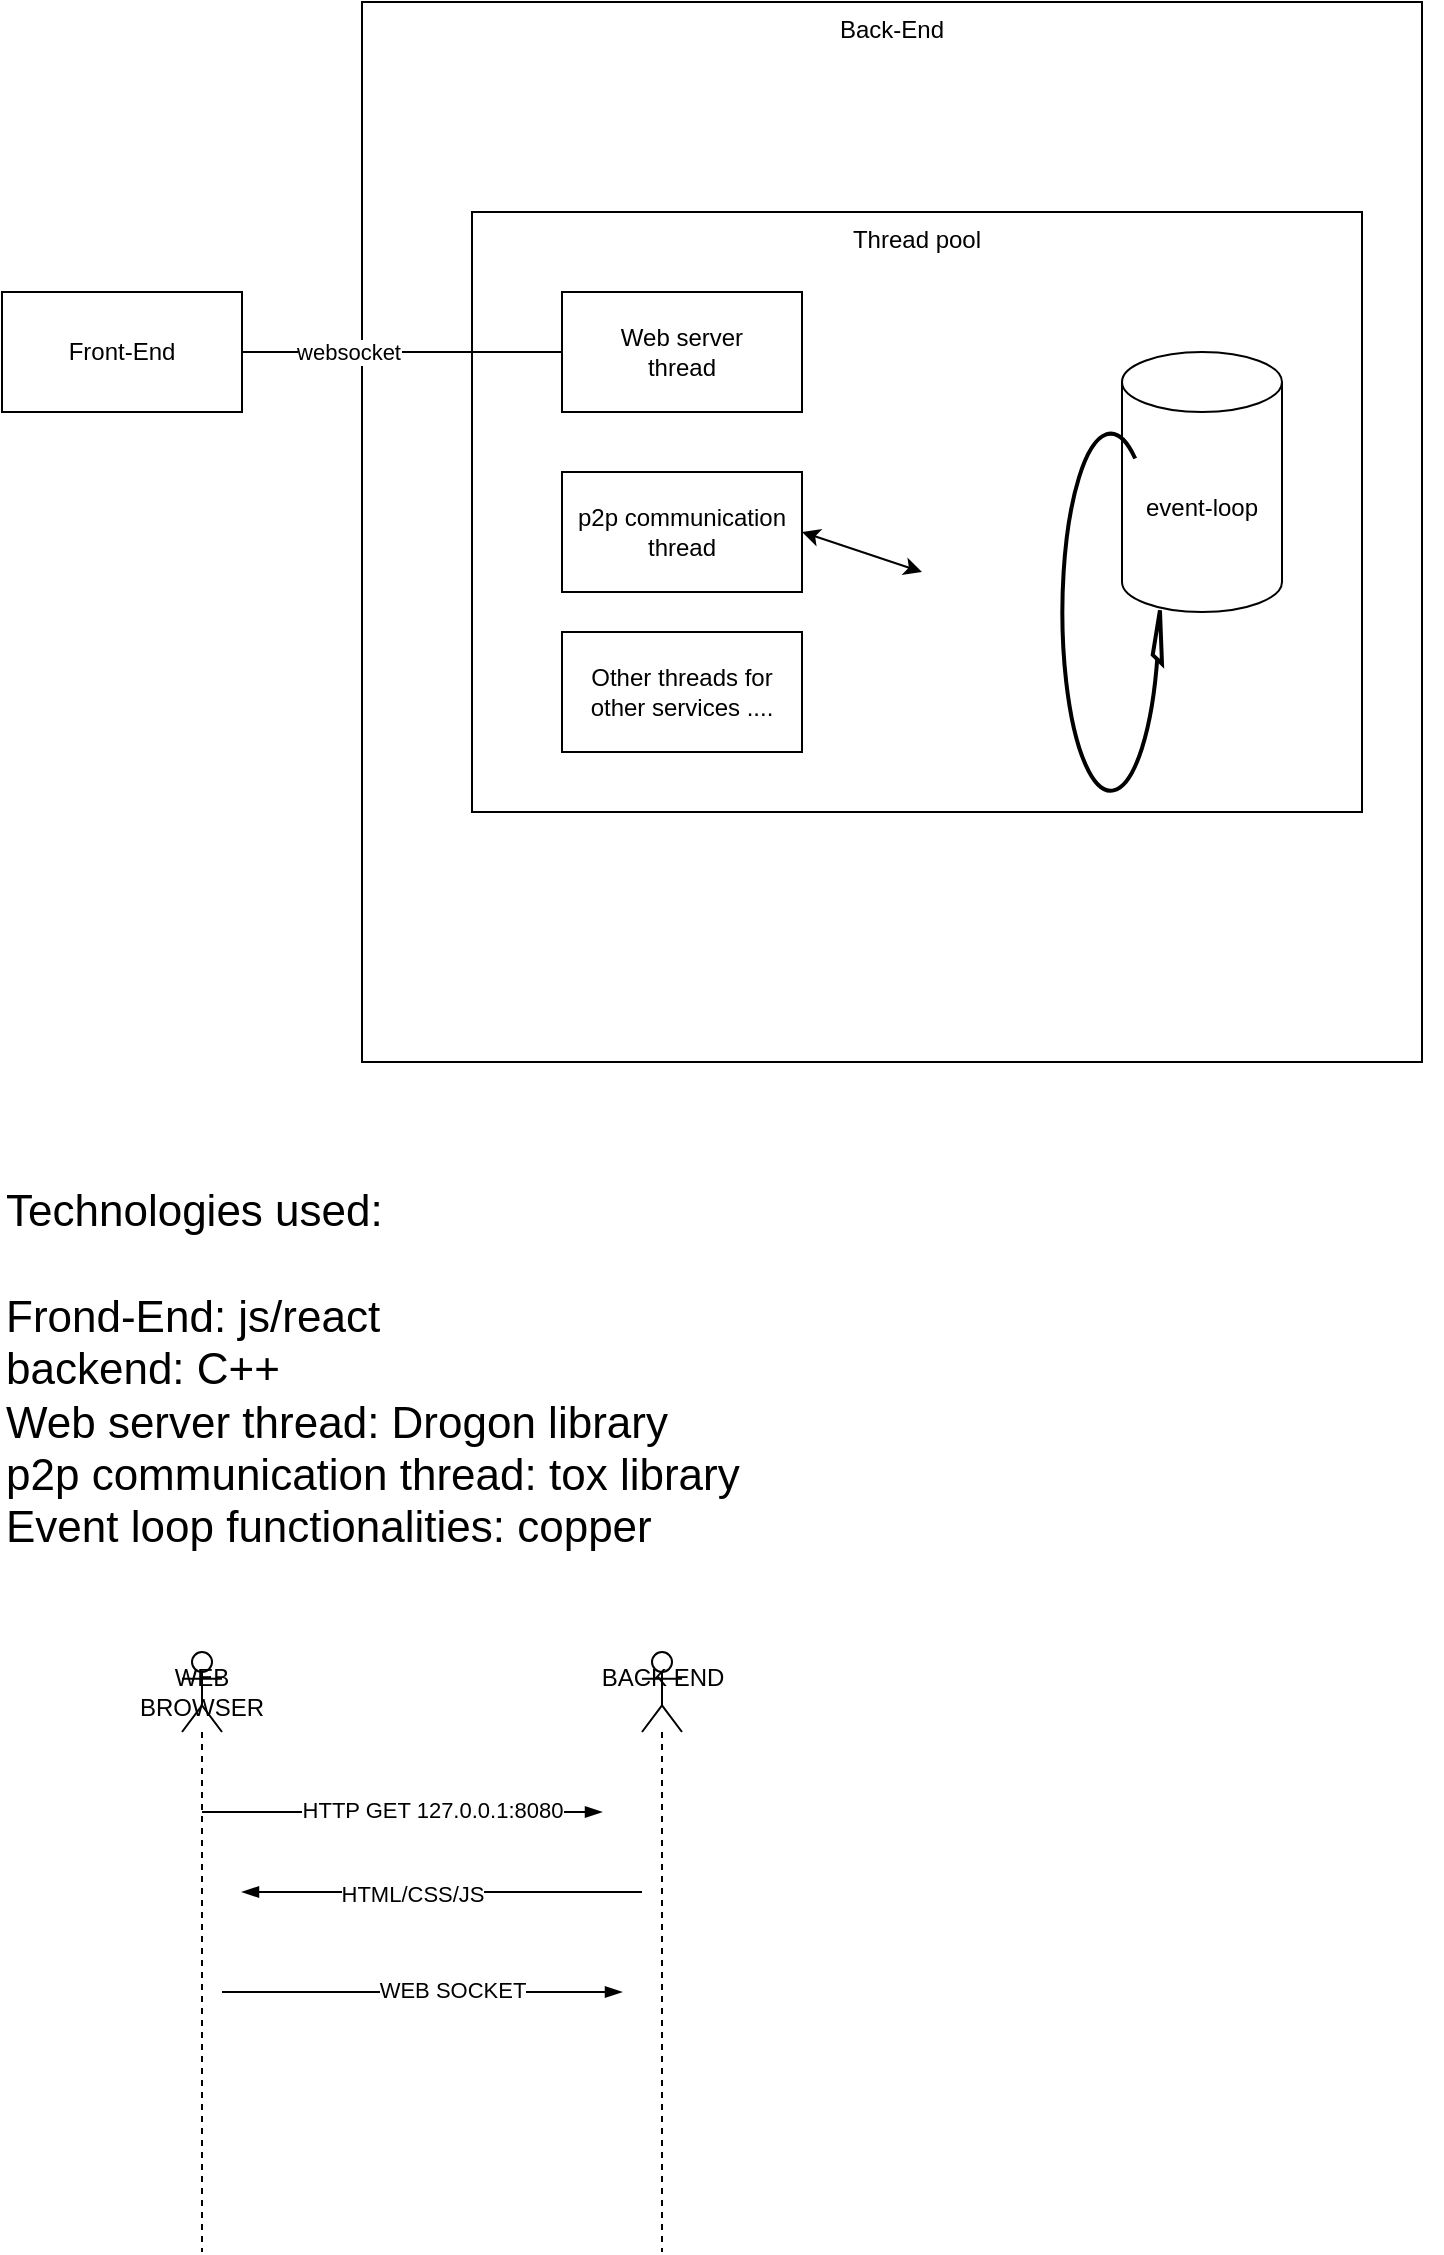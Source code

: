<mxfile version="22.0.2" type="device">
  <diagram name="Page-1" id="5aOuTcnym03dUcYpODS-">
    <mxGraphModel dx="263" dy="376" grid="1" gridSize="10" guides="1" tooltips="1" connect="1" arrows="1" fold="1" page="1" pageScale="1" pageWidth="850" pageHeight="1100" math="0" shadow="0">
      <root>
        <mxCell id="0" />
        <mxCell id="1" parent="0" />
        <mxCell id="kMlZM9Eb54oPY51V_Mfb-1" value="Front-End" style="rounded=0;whiteSpace=wrap;html=1;" parent="1" vertex="1">
          <mxGeometry x="30" y="210" width="120" height="60" as="geometry" />
        </mxCell>
        <mxCell id="kMlZM9Eb54oPY51V_Mfb-2" value="Back-End" style="whiteSpace=wrap;html=1;aspect=fixed;verticalAlign=top;" parent="1" vertex="1">
          <mxGeometry x="210" y="65" width="530" height="530" as="geometry" />
        </mxCell>
        <mxCell id="kMlZM9Eb54oPY51V_Mfb-9" value="Thread pool" style="rounded=0;whiteSpace=wrap;html=1;verticalAlign=top;" parent="1" vertex="1">
          <mxGeometry x="265" y="170" width="445" height="300" as="geometry" />
        </mxCell>
        <mxCell id="kMlZM9Eb54oPY51V_Mfb-3" value="Web server&lt;br&gt;thread" style="rounded=0;whiteSpace=wrap;html=1;" parent="1" vertex="1">
          <mxGeometry x="310" y="210" width="120" height="60" as="geometry" />
        </mxCell>
        <mxCell id="kMlZM9Eb54oPY51V_Mfb-4" value="" style="endArrow=none;html=1;rounded=0;exitX=1;exitY=0.5;exitDx=0;exitDy=0;entryX=0;entryY=0.5;entryDx=0;entryDy=0;" parent="1" source="kMlZM9Eb54oPY51V_Mfb-1" target="kMlZM9Eb54oPY51V_Mfb-3" edge="1">
          <mxGeometry width="50" height="50" relative="1" as="geometry">
            <mxPoint x="570" y="490" as="sourcePoint" />
            <mxPoint x="620" y="440" as="targetPoint" />
          </mxGeometry>
        </mxCell>
        <mxCell id="kMlZM9Eb54oPY51V_Mfb-5" value="websocket" style="edgeLabel;html=1;align=center;verticalAlign=middle;resizable=0;points=[];" parent="kMlZM9Eb54oPY51V_Mfb-4" vertex="1" connectable="0">
          <mxGeometry x="-0.338" relative="1" as="geometry">
            <mxPoint as="offset" />
          </mxGeometry>
        </mxCell>
        <mxCell id="kMlZM9Eb54oPY51V_Mfb-6" value="p2p communication thread" style="rounded=0;whiteSpace=wrap;html=1;" parent="1" vertex="1">
          <mxGeometry x="310" y="300" width="120" height="60" as="geometry" />
        </mxCell>
        <mxCell id="kMlZM9Eb54oPY51V_Mfb-7" value="event-loop" style="shape=cylinder3;whiteSpace=wrap;html=1;boundedLbl=1;backgroundOutline=1;size=15;" parent="1" vertex="1">
          <mxGeometry x="590" y="240" width="80" height="130" as="geometry" />
        </mxCell>
        <mxCell id="kMlZM9Eb54oPY51V_Mfb-14" value="Technologies used:&lt;br style=&quot;font-size: 22px;&quot;&gt;&lt;br style=&quot;font-size: 22px;&quot;&gt;Frond-End: js/react&lt;br style=&quot;font-size: 22px;&quot;&gt;backend: C++&lt;br style=&quot;font-size: 22px;&quot;&gt;Web server thread: Drogon library&lt;br style=&quot;font-size: 22px;&quot;&gt;p2p communication thread: tox library&lt;br style=&quot;font-size: 22px;&quot;&gt;Event loop functionalities: copper" style="text;html=1;strokeColor=none;fillColor=none;align=left;verticalAlign=top;whiteSpace=wrap;rounded=0;fontSize=22;" parent="1" vertex="1">
          <mxGeometry x="30" y="650" width="720" height="220" as="geometry" />
        </mxCell>
        <mxCell id="kMlZM9Eb54oPY51V_Mfb-15" value="Other threads for&lt;br&gt;other services ...." style="rounded=0;whiteSpace=wrap;html=1;" parent="1" vertex="1">
          <mxGeometry x="310" y="380" width="120" height="60" as="geometry" />
        </mxCell>
        <mxCell id="9q_Q126acyXVXkRKJUOu-1" value="WEB BROWSER" style="shape=umlLifeline;perimeter=lifelinePerimeter;whiteSpace=wrap;html=1;container=1;dropTarget=0;collapsible=0;recursiveResize=0;outlineConnect=0;portConstraint=eastwest;newEdgeStyle={&quot;curved&quot;:0,&quot;rounded&quot;:0};participant=umlActor;" vertex="1" parent="1">
          <mxGeometry x="120" y="890" width="20" height="300" as="geometry" />
        </mxCell>
        <mxCell id="9q_Q126acyXVXkRKJUOu-2" value="" style="shape=umlLifeline;perimeter=lifelinePerimeter;whiteSpace=wrap;html=1;container=1;dropTarget=0;collapsible=0;recursiveResize=0;outlineConnect=0;portConstraint=eastwest;newEdgeStyle={&quot;curved&quot;:0,&quot;rounded&quot;:0};participant=umlActor;" vertex="1" parent="1">
          <mxGeometry x="350" y="890" width="20" height="300" as="geometry" />
        </mxCell>
        <mxCell id="9q_Q126acyXVXkRKJUOu-3" value="BACK END" style="text;html=1;align=center;verticalAlign=middle;resizable=0;points=[];autosize=1;strokeColor=none;fillColor=none;" vertex="1" parent="1">
          <mxGeometry x="320" y="888" width="80" height="30" as="geometry" />
        </mxCell>
        <mxCell id="9q_Q126acyXVXkRKJUOu-4" value="" style="edgeStyle=elbowEdgeStyle;fontSize=12;html=1;endArrow=blockThin;endFill=1;rounded=0;" edge="1" parent="1">
          <mxGeometry width="160" relative="1" as="geometry">
            <mxPoint x="130" y="970" as="sourcePoint" />
            <mxPoint x="330" y="970" as="targetPoint" />
          </mxGeometry>
        </mxCell>
        <mxCell id="9q_Q126acyXVXkRKJUOu-5" value="HTTP GET 127.0.0.1:8080" style="edgeLabel;html=1;align=center;verticalAlign=middle;resizable=0;points=[];" vertex="1" connectable="0" parent="9q_Q126acyXVXkRKJUOu-4">
          <mxGeometry x="0.15" y="1" relative="1" as="geometry">
            <mxPoint as="offset" />
          </mxGeometry>
        </mxCell>
        <mxCell id="9q_Q126acyXVXkRKJUOu-8" value="" style="edgeStyle=elbowEdgeStyle;fontSize=12;html=1;endArrow=blockThin;endFill=1;rounded=0;" edge="1" parent="1">
          <mxGeometry width="160" relative="1" as="geometry">
            <mxPoint x="350" y="1010" as="sourcePoint" />
            <mxPoint x="150" y="1010" as="targetPoint" />
          </mxGeometry>
        </mxCell>
        <mxCell id="9q_Q126acyXVXkRKJUOu-9" value="HTML/CSS/JS" style="edgeLabel;html=1;align=center;verticalAlign=middle;resizable=0;points=[];" vertex="1" connectable="0" parent="9q_Q126acyXVXkRKJUOu-8">
          <mxGeometry x="0.15" y="1" relative="1" as="geometry">
            <mxPoint as="offset" />
          </mxGeometry>
        </mxCell>
        <mxCell id="9q_Q126acyXVXkRKJUOu-11" value="" style="edgeStyle=elbowEdgeStyle;fontSize=12;html=1;endArrow=blockThin;endFill=1;rounded=0;" edge="1" parent="1">
          <mxGeometry width="160" relative="1" as="geometry">
            <mxPoint x="140" y="1060" as="sourcePoint" />
            <mxPoint x="340" y="1060" as="targetPoint" />
          </mxGeometry>
        </mxCell>
        <mxCell id="9q_Q126acyXVXkRKJUOu-12" value="WEB SOCKET" style="edgeLabel;html=1;align=center;verticalAlign=middle;resizable=0;points=[];" vertex="1" connectable="0" parent="9q_Q126acyXVXkRKJUOu-11">
          <mxGeometry x="0.15" y="1" relative="1" as="geometry">
            <mxPoint as="offset" />
          </mxGeometry>
        </mxCell>
        <mxCell id="9q_Q126acyXVXkRKJUOu-16" value="" style="endArrow=classic;startArrow=classic;html=1;rounded=0;entryX=0;entryY=0.5;entryDx=0;entryDy=0;exitX=1;exitY=0.5;exitDx=0;exitDy=0;" edge="1" parent="1" source="kMlZM9Eb54oPY51V_Mfb-6">
          <mxGeometry width="50" height="50" relative="1" as="geometry">
            <mxPoint x="410" y="360" as="sourcePoint" />
            <mxPoint x="490" y="350" as="targetPoint" />
          </mxGeometry>
        </mxCell>
        <mxCell id="9q_Q126acyXVXkRKJUOu-23" value="" style="verticalLabelPosition=bottom;html=1;verticalAlign=top;strokeWidth=2;shape=mxgraph.lean_mapping.physical_pull;pointerEvents=1;" vertex="1" parent="1">
          <mxGeometry x="560" y="280" width="50" height="180" as="geometry" />
        </mxCell>
      </root>
    </mxGraphModel>
  </diagram>
</mxfile>
